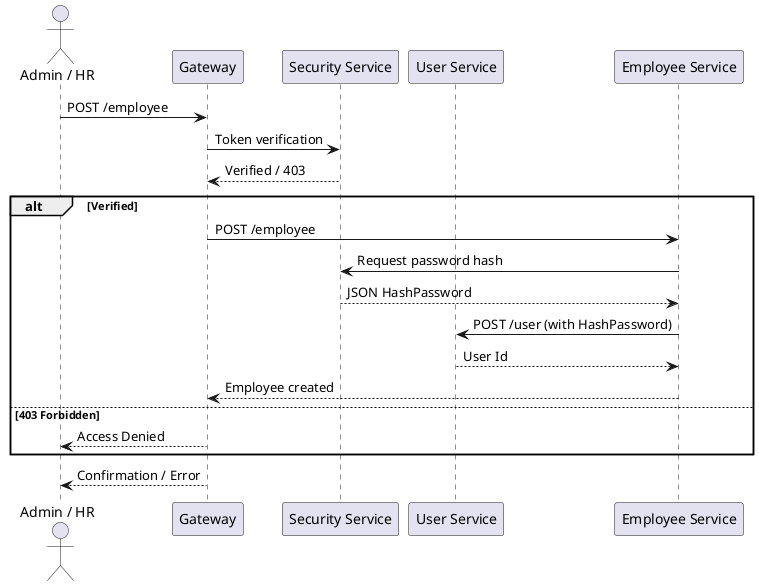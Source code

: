 @startuml
actor AdminHR as "Admin / HR"
participant Gateway
participant SecurityService as "Security Service"
participant UserService as "User Service"
participant EmployeeService as "Employee Service"

AdminHR -> Gateway: POST /employee
Gateway -> SecurityService: Token verification
SecurityService --> Gateway: Verified / 403

alt Verified
    Gateway -> EmployeeService: POST /employee
    EmployeeService -> SecurityService: Request password hash
    SecurityService --> EmployeeService: JSON HashPassword
    EmployeeService -> UserService: POST /user (with HashPassword)
    UserService --> EmployeeService: User Id
    EmployeeService --> Gateway: Employee created
else 403 Forbidden
    Gateway --> AdminHR: Access Denied
end

Gateway --> AdminHR: Confirmation / Error
@enduml
